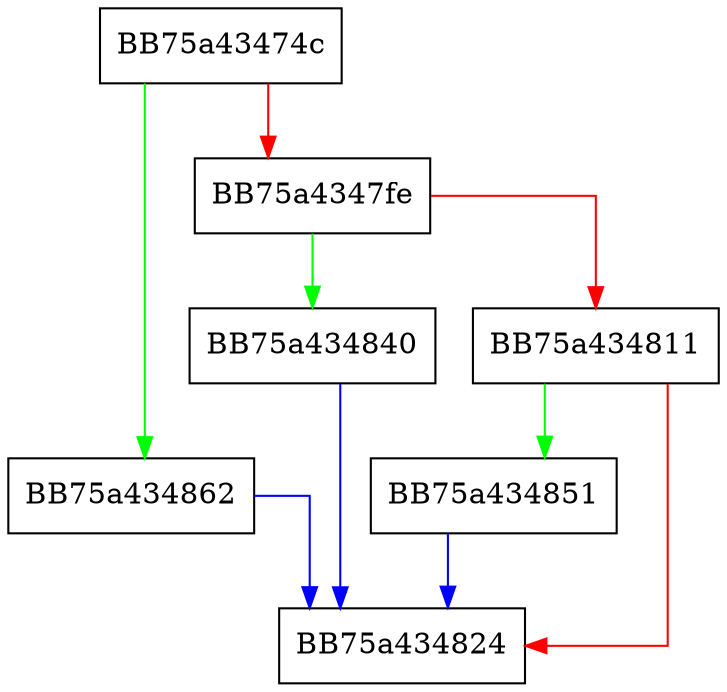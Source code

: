 digraph CPMProfile {
  node [shape="box"];
  graph [splines=ortho];
  BB75a43474c -> BB75a434862 [color="green"];
  BB75a43474c -> BB75a4347fe [color="red"];
  BB75a4347fe -> BB75a434840 [color="green"];
  BB75a4347fe -> BB75a434811 [color="red"];
  BB75a434811 -> BB75a434851 [color="green"];
  BB75a434811 -> BB75a434824 [color="red"];
  BB75a434840 -> BB75a434824 [color="blue"];
  BB75a434851 -> BB75a434824 [color="blue"];
  BB75a434862 -> BB75a434824 [color="blue"];
}